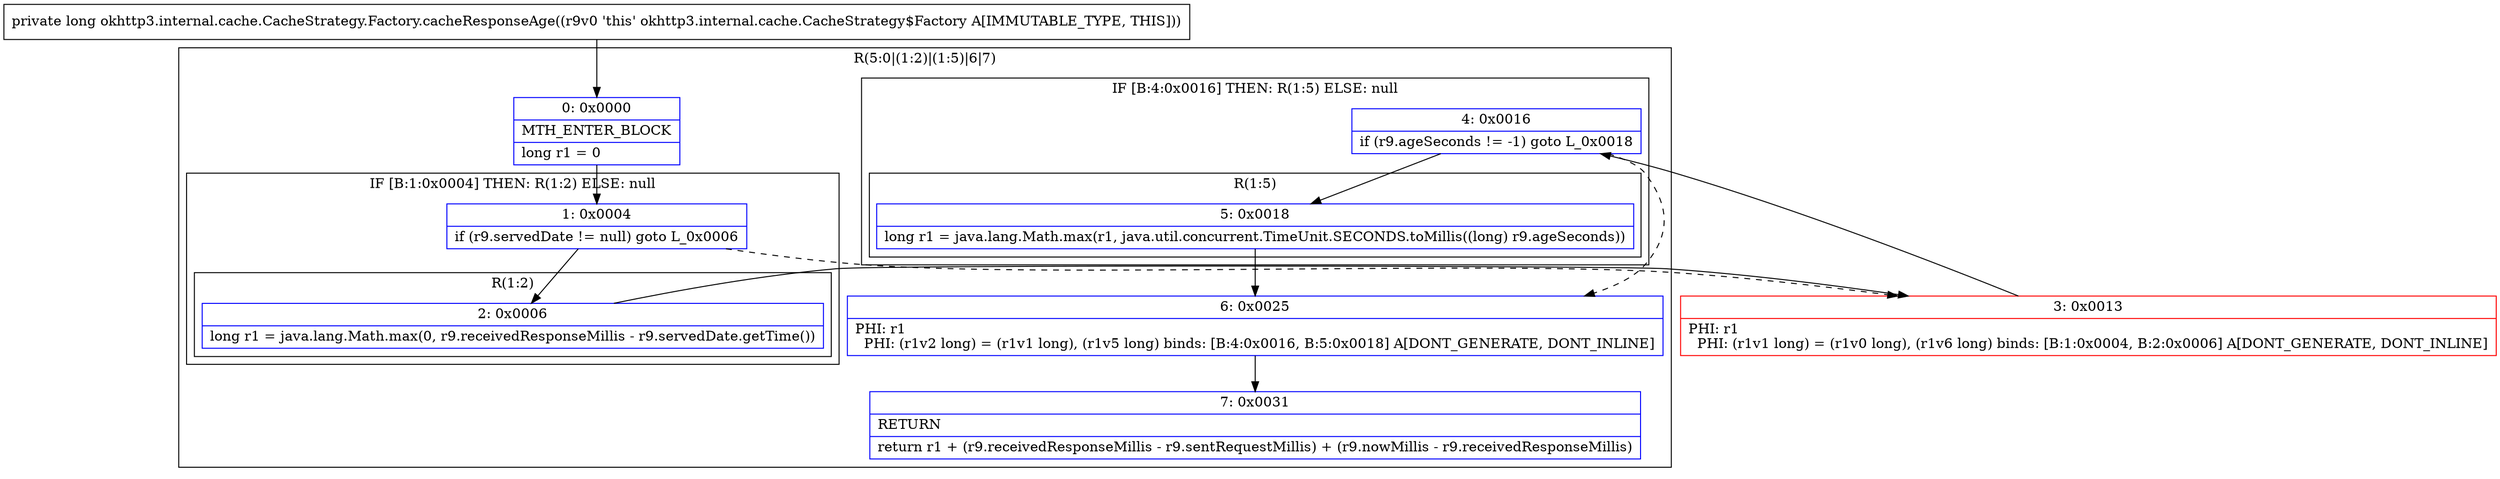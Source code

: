digraph "CFG forokhttp3.internal.cache.CacheStrategy.Factory.cacheResponseAge()J" {
subgraph cluster_Region_1214922139 {
label = "R(5:0|(1:2)|(1:5)|6|7)";
node [shape=record,color=blue];
Node_0 [shape=record,label="{0\:\ 0x0000|MTH_ENTER_BLOCK\l|long r1 = 0\l}"];
subgraph cluster_IfRegion_116781074 {
label = "IF [B:1:0x0004] THEN: R(1:2) ELSE: null";
node [shape=record,color=blue];
Node_1 [shape=record,label="{1\:\ 0x0004|if (r9.servedDate != null) goto L_0x0006\l}"];
subgraph cluster_Region_587651682 {
label = "R(1:2)";
node [shape=record,color=blue];
Node_2 [shape=record,label="{2\:\ 0x0006|long r1 = java.lang.Math.max(0, r9.receivedResponseMillis \- r9.servedDate.getTime())\l}"];
}
}
subgraph cluster_IfRegion_915029947 {
label = "IF [B:4:0x0016] THEN: R(1:5) ELSE: null";
node [shape=record,color=blue];
Node_4 [shape=record,label="{4\:\ 0x0016|if (r9.ageSeconds != \-1) goto L_0x0018\l}"];
subgraph cluster_Region_1123188562 {
label = "R(1:5)";
node [shape=record,color=blue];
Node_5 [shape=record,label="{5\:\ 0x0018|long r1 = java.lang.Math.max(r1, java.util.concurrent.TimeUnit.SECONDS.toMillis((long) r9.ageSeconds))\l}"];
}
}
Node_6 [shape=record,label="{6\:\ 0x0025|PHI: r1 \l  PHI: (r1v2 long) = (r1v1 long), (r1v5 long) binds: [B:4:0x0016, B:5:0x0018] A[DONT_GENERATE, DONT_INLINE]\l}"];
Node_7 [shape=record,label="{7\:\ 0x0031|RETURN\l|return r1 + (r9.receivedResponseMillis \- r9.sentRequestMillis) + (r9.nowMillis \- r9.receivedResponseMillis)\l}"];
}
Node_3 [shape=record,color=red,label="{3\:\ 0x0013|PHI: r1 \l  PHI: (r1v1 long) = (r1v0 long), (r1v6 long) binds: [B:1:0x0004, B:2:0x0006] A[DONT_GENERATE, DONT_INLINE]\l}"];
MethodNode[shape=record,label="{private long okhttp3.internal.cache.CacheStrategy.Factory.cacheResponseAge((r9v0 'this' okhttp3.internal.cache.CacheStrategy$Factory A[IMMUTABLE_TYPE, THIS])) }"];
MethodNode -> Node_0;
Node_0 -> Node_1;
Node_1 -> Node_2;
Node_1 -> Node_3[style=dashed];
Node_2 -> Node_3;
Node_4 -> Node_5;
Node_4 -> Node_6[style=dashed];
Node_5 -> Node_6;
Node_6 -> Node_7;
Node_3 -> Node_4;
}

